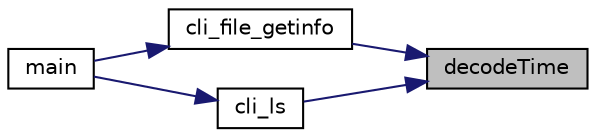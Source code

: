 digraph "decodeTime"
{
 // LATEX_PDF_SIZE
  edge [fontname="Helvetica",fontsize="10",labelfontname="Helvetica",labelfontsize="10"];
  node [fontname="Helvetica",fontsize="10",shape=record];
  rankdir="RL";
  Node1 [label="decodeTime",height=0.2,width=0.4,color="black", fillcolor="grey75", style="filled", fontcolor="black",tooltip="Decodes time and returns it as a word."];
  Node1 -> Node2 [dir="back",color="midnightblue",fontsize="10",style="solid",fontname="Helvetica"];
  Node2 [label="cli_file_getinfo",height=0.2,width=0.4,color="black", fillcolor="white", style="filled",URL="$vdisk__cli_8c.html#ae7f475bfde59fe11d151d1c7f8632bf4",tooltip=" "];
  Node2 -> Node3 [dir="back",color="midnightblue",fontsize="10",style="solid",fontname="Helvetica"];
  Node3 [label="main",height=0.2,width=0.4,color="black", fillcolor="white", style="filled",URL="$vdisk__cli_8c.html#a0ddf1224851353fc92bfbff6f499fa97",tooltip=" "];
  Node1 -> Node4 [dir="back",color="midnightblue",fontsize="10",style="solid",fontname="Helvetica"];
  Node4 [label="cli_ls",height=0.2,width=0.4,color="black", fillcolor="white", style="filled",URL="$vdisk__cli_8c.html#a2fd5476bebc1cc19316e2d216f2aa235",tooltip=" "];
  Node4 -> Node3 [dir="back",color="midnightblue",fontsize="10",style="solid",fontname="Helvetica"];
}
